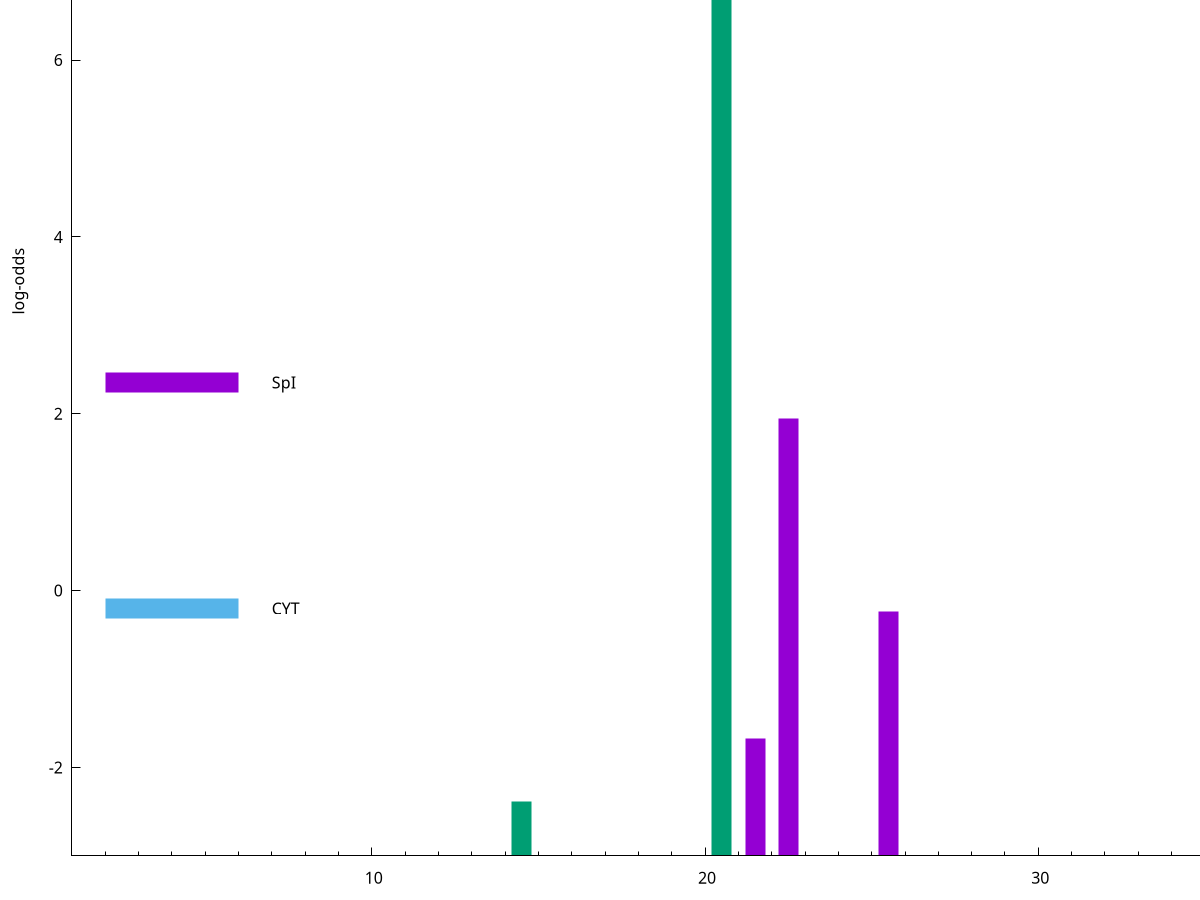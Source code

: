 set title "LipoP predictions for SRR5666509.gff"
set size 2., 1.4
set xrange [1:70] 
set mxtics 10
set yrange [-3:10]
set y2range [0:13]
set ylabel "log-odds"
set term postscript eps color solid "Helvetica" 30
set output "SRR5666509.gff13.eps"
set arrow from 2,9.39109 to 6,9.39109 nohead lt 2 lw 20
set label "SpII" at 7,9.39109
set arrow from 2,2.35415 to 6,2.35415 nohead lt 1 lw 20
set label "SpI" at 7,2.35415
set arrow from 2,-0.200913 to 6,-0.200913 nohead lt 3 lw 20
set label "CYT" at 7,-0.200913
set arrow from 2,9.39109 to 6,9.39109 nohead lt 2 lw 20
set label "SpII" at 7,9.39109
# NOTE: The scores below are the log-odds scores with the threshold
# NOTE: subtracted (a hack to make gnuplot make the histogram all
# NOTE: look nice).
plot "-" axes x1y2 title "" with impulses lt 2 lw 20, "-" axes x1y2 title "" with impulses lt 1 lw 20
20.500000 12.390680
14.500000 0.611440
e
22.500000 4.942260
25.500000 2.764270
21.500000 1.331820
e
exit
